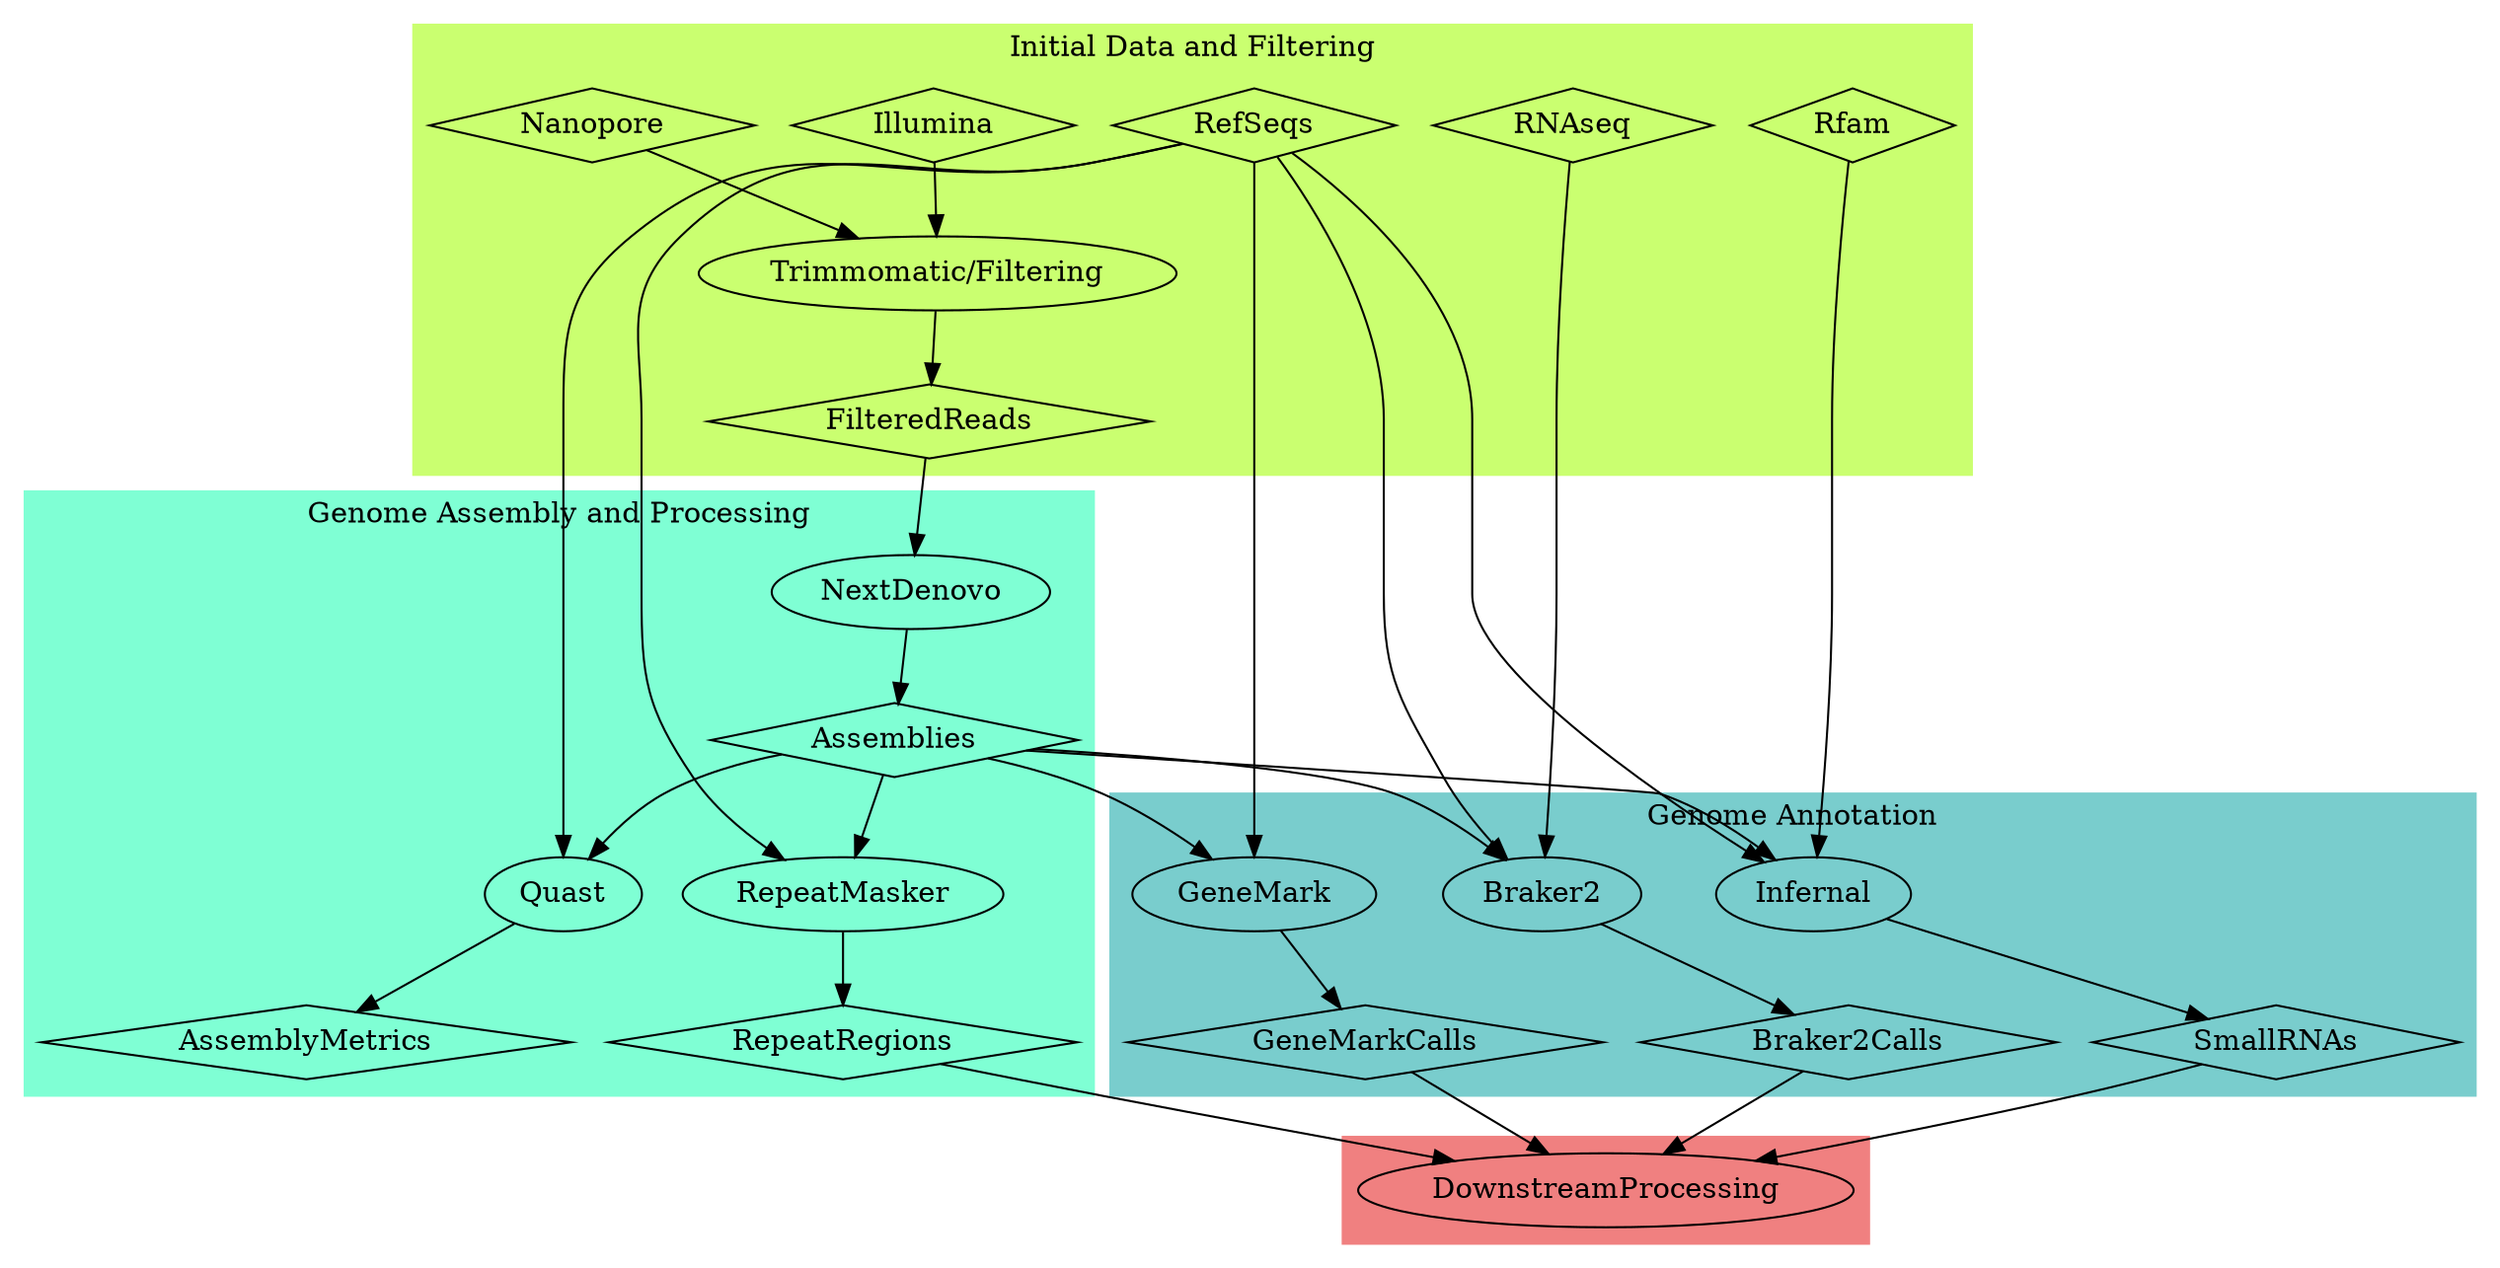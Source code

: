 digraph G{

	subgraph cluster_0 {
		 style=filled;
		 color=darkolivegreen1;	
		 Illumina [shape = diamond];
        	 Nanopore [shape = diamond];
		 Illumina -> "Trimmomatic/Filtering";
		 Nanopore -> "Trimmomatic/Filtering";
		 RefSeqs [shape = diamond];
		 RNAseq [shape = diamond];
		 Rfam [shape = diamond];
		 FilteredReads [shape = diamond];
		 label = "Initial Data and Filtering";
	}

	subgraph cluster_1 {
		 style=filled;
		 color=aquamarine;	
		 NextDenovo;
		 RepeatMasker;
		 AssemblyMetrics [shape = diamond];
		 Assemblies [shape = diamond];
		 Assemblies -> Quast;
		 RepeatRegions [shape = diamond];
		 label = "Genome Assembly and Processing";
	}

	subgraph cluster_2 {
		 style=filled;
		 color=darkslategray3;
		 Infernal;
		 SmallRNAs [shape = diamond];
		 "GeneMarkCalls" [shape = diamond];
		 "Braker2Calls" [shape = diamond];
		 GeneMark -> "GeneMarkCalls";
		 Braker2 -> "Braker2Calls";
		 label = "Genome Annotation";
	}

	subgraph cluster_3 {
		 style=filled;
		 color=lightcoral;
		 DownstreamProcessing;
	}
	
	"Trimmomatic/Filtering" -> FilteredReads;
	FilteredReads -> NextDenovo;
	NextDenovo -> Assemblies;
	Assemblies -> GeneMark;
	Assemblies -> Braker2;
	Assemblies -> Infernal;
	Assemblies -> RepeatMasker;
	Infernal -> SmallRNAs -> DownstreamProcessing;
	RefSeqs -> Infernal;
	RefSeqs -> GeneMark;
	RefSeqs -> Braker2;
	RNAseq -> Braker2;
	RefSeqs -> RepeatMasker;
	"GeneMarkCalls" -> DownstreamProcessing;
	"Braker2Calls" -> DownstreamProcessing;
	RepeatMasker -> RepeatRegions;
	RepeatRegions -> DownstreamProcessing;
	RefSeqs -> Quast;
	Quast -> AssemblyMetrics;
	Rfam -> Infernal;
}